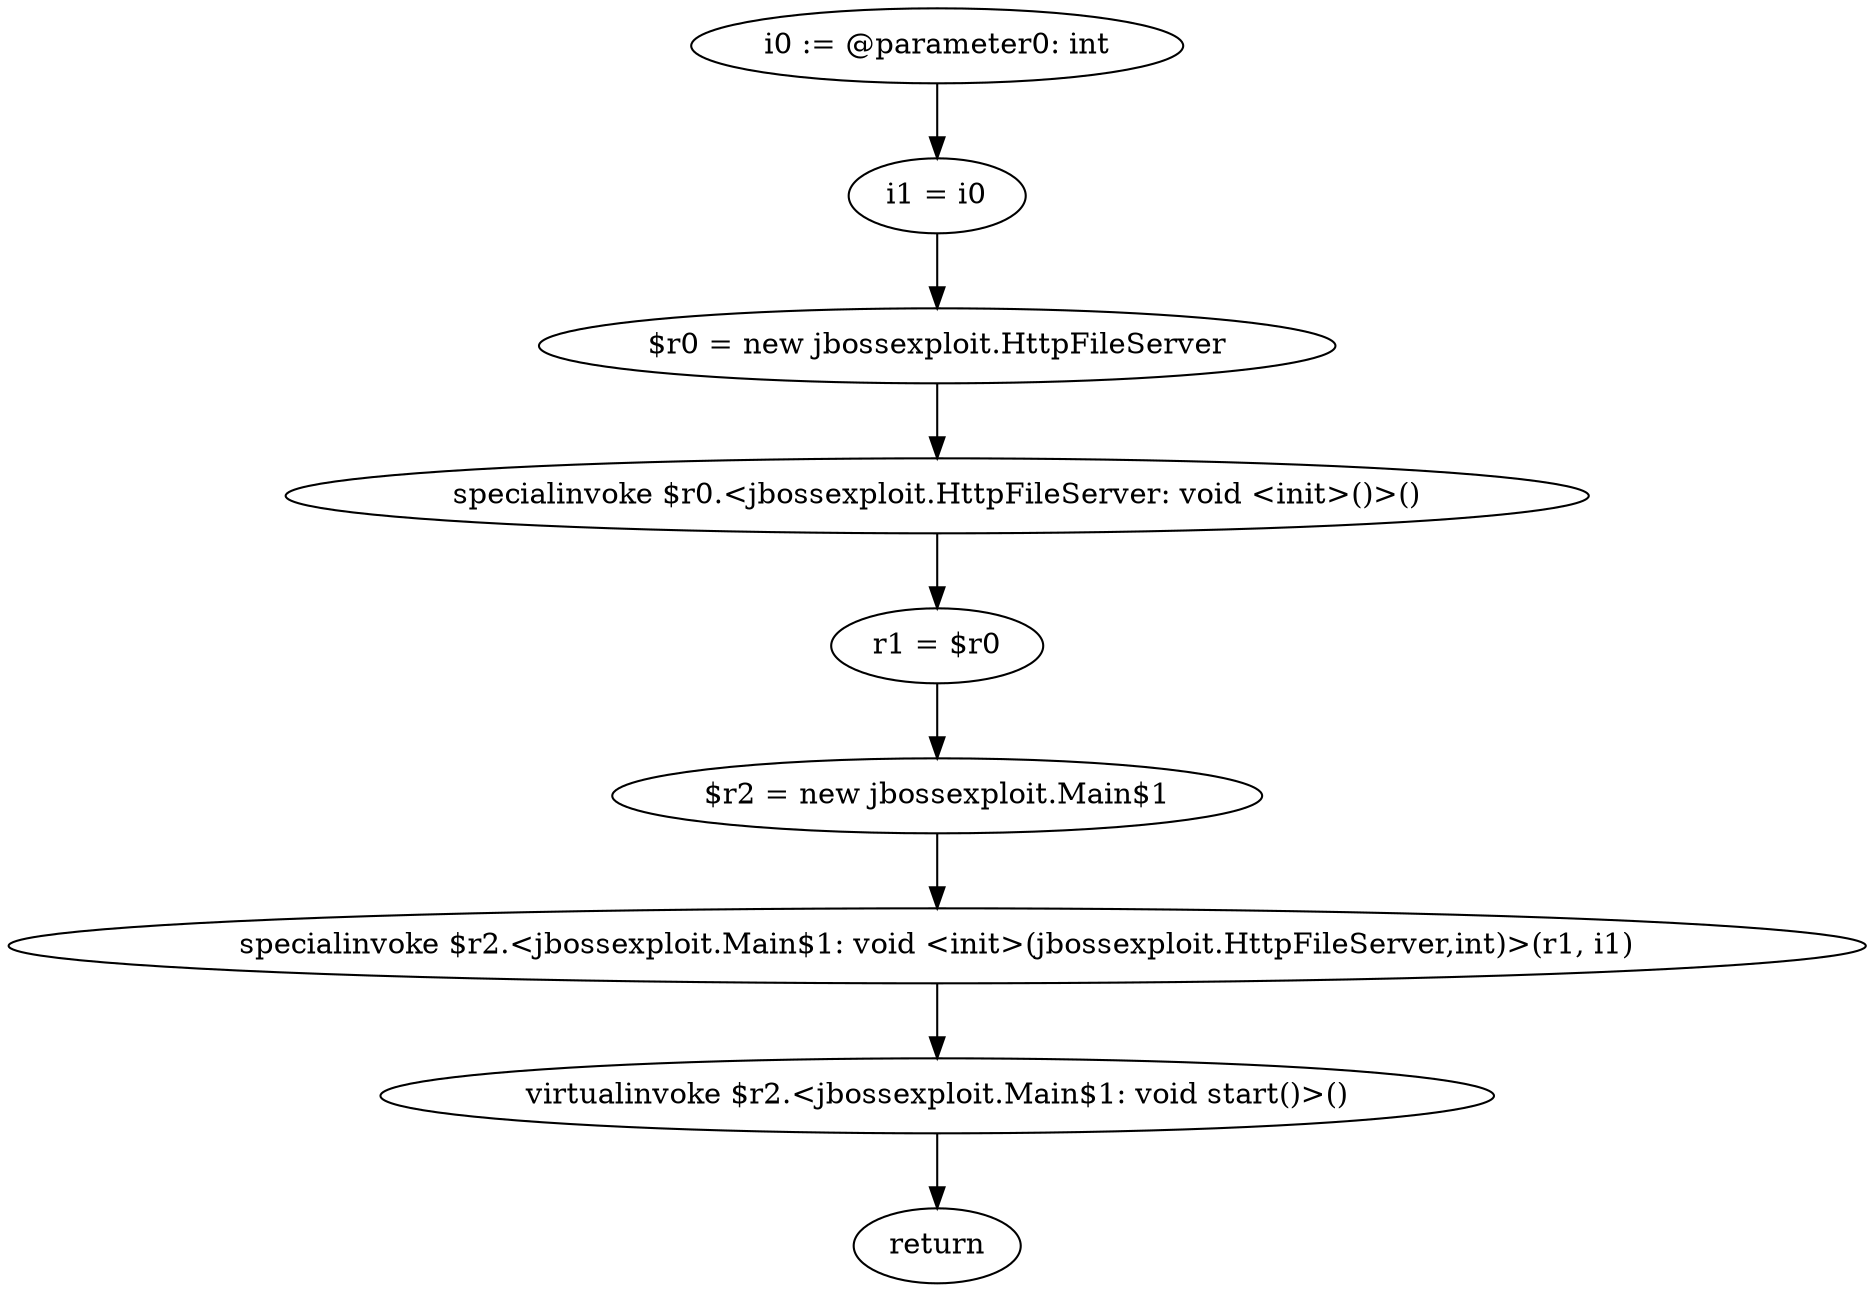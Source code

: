 digraph "unitGraph" {
    "i0 := @parameter0: int"
    "i1 = i0"
    "$r0 = new jbossexploit.HttpFileServer"
    "specialinvoke $r0.<jbossexploit.HttpFileServer: void <init>()>()"
    "r1 = $r0"
    "$r2 = new jbossexploit.Main$1"
    "specialinvoke $r2.<jbossexploit.Main$1: void <init>(jbossexploit.HttpFileServer,int)>(r1, i1)"
    "virtualinvoke $r2.<jbossexploit.Main$1: void start()>()"
    "return"
    "i0 := @parameter0: int"->"i1 = i0";
    "i1 = i0"->"$r0 = new jbossexploit.HttpFileServer";
    "$r0 = new jbossexploit.HttpFileServer"->"specialinvoke $r0.<jbossexploit.HttpFileServer: void <init>()>()";
    "specialinvoke $r0.<jbossexploit.HttpFileServer: void <init>()>()"->"r1 = $r0";
    "r1 = $r0"->"$r2 = new jbossexploit.Main$1";
    "$r2 = new jbossexploit.Main$1"->"specialinvoke $r2.<jbossexploit.Main$1: void <init>(jbossexploit.HttpFileServer,int)>(r1, i1)";
    "specialinvoke $r2.<jbossexploit.Main$1: void <init>(jbossexploit.HttpFileServer,int)>(r1, i1)"->"virtualinvoke $r2.<jbossexploit.Main$1: void start()>()";
    "virtualinvoke $r2.<jbossexploit.Main$1: void start()>()"->"return";
}
